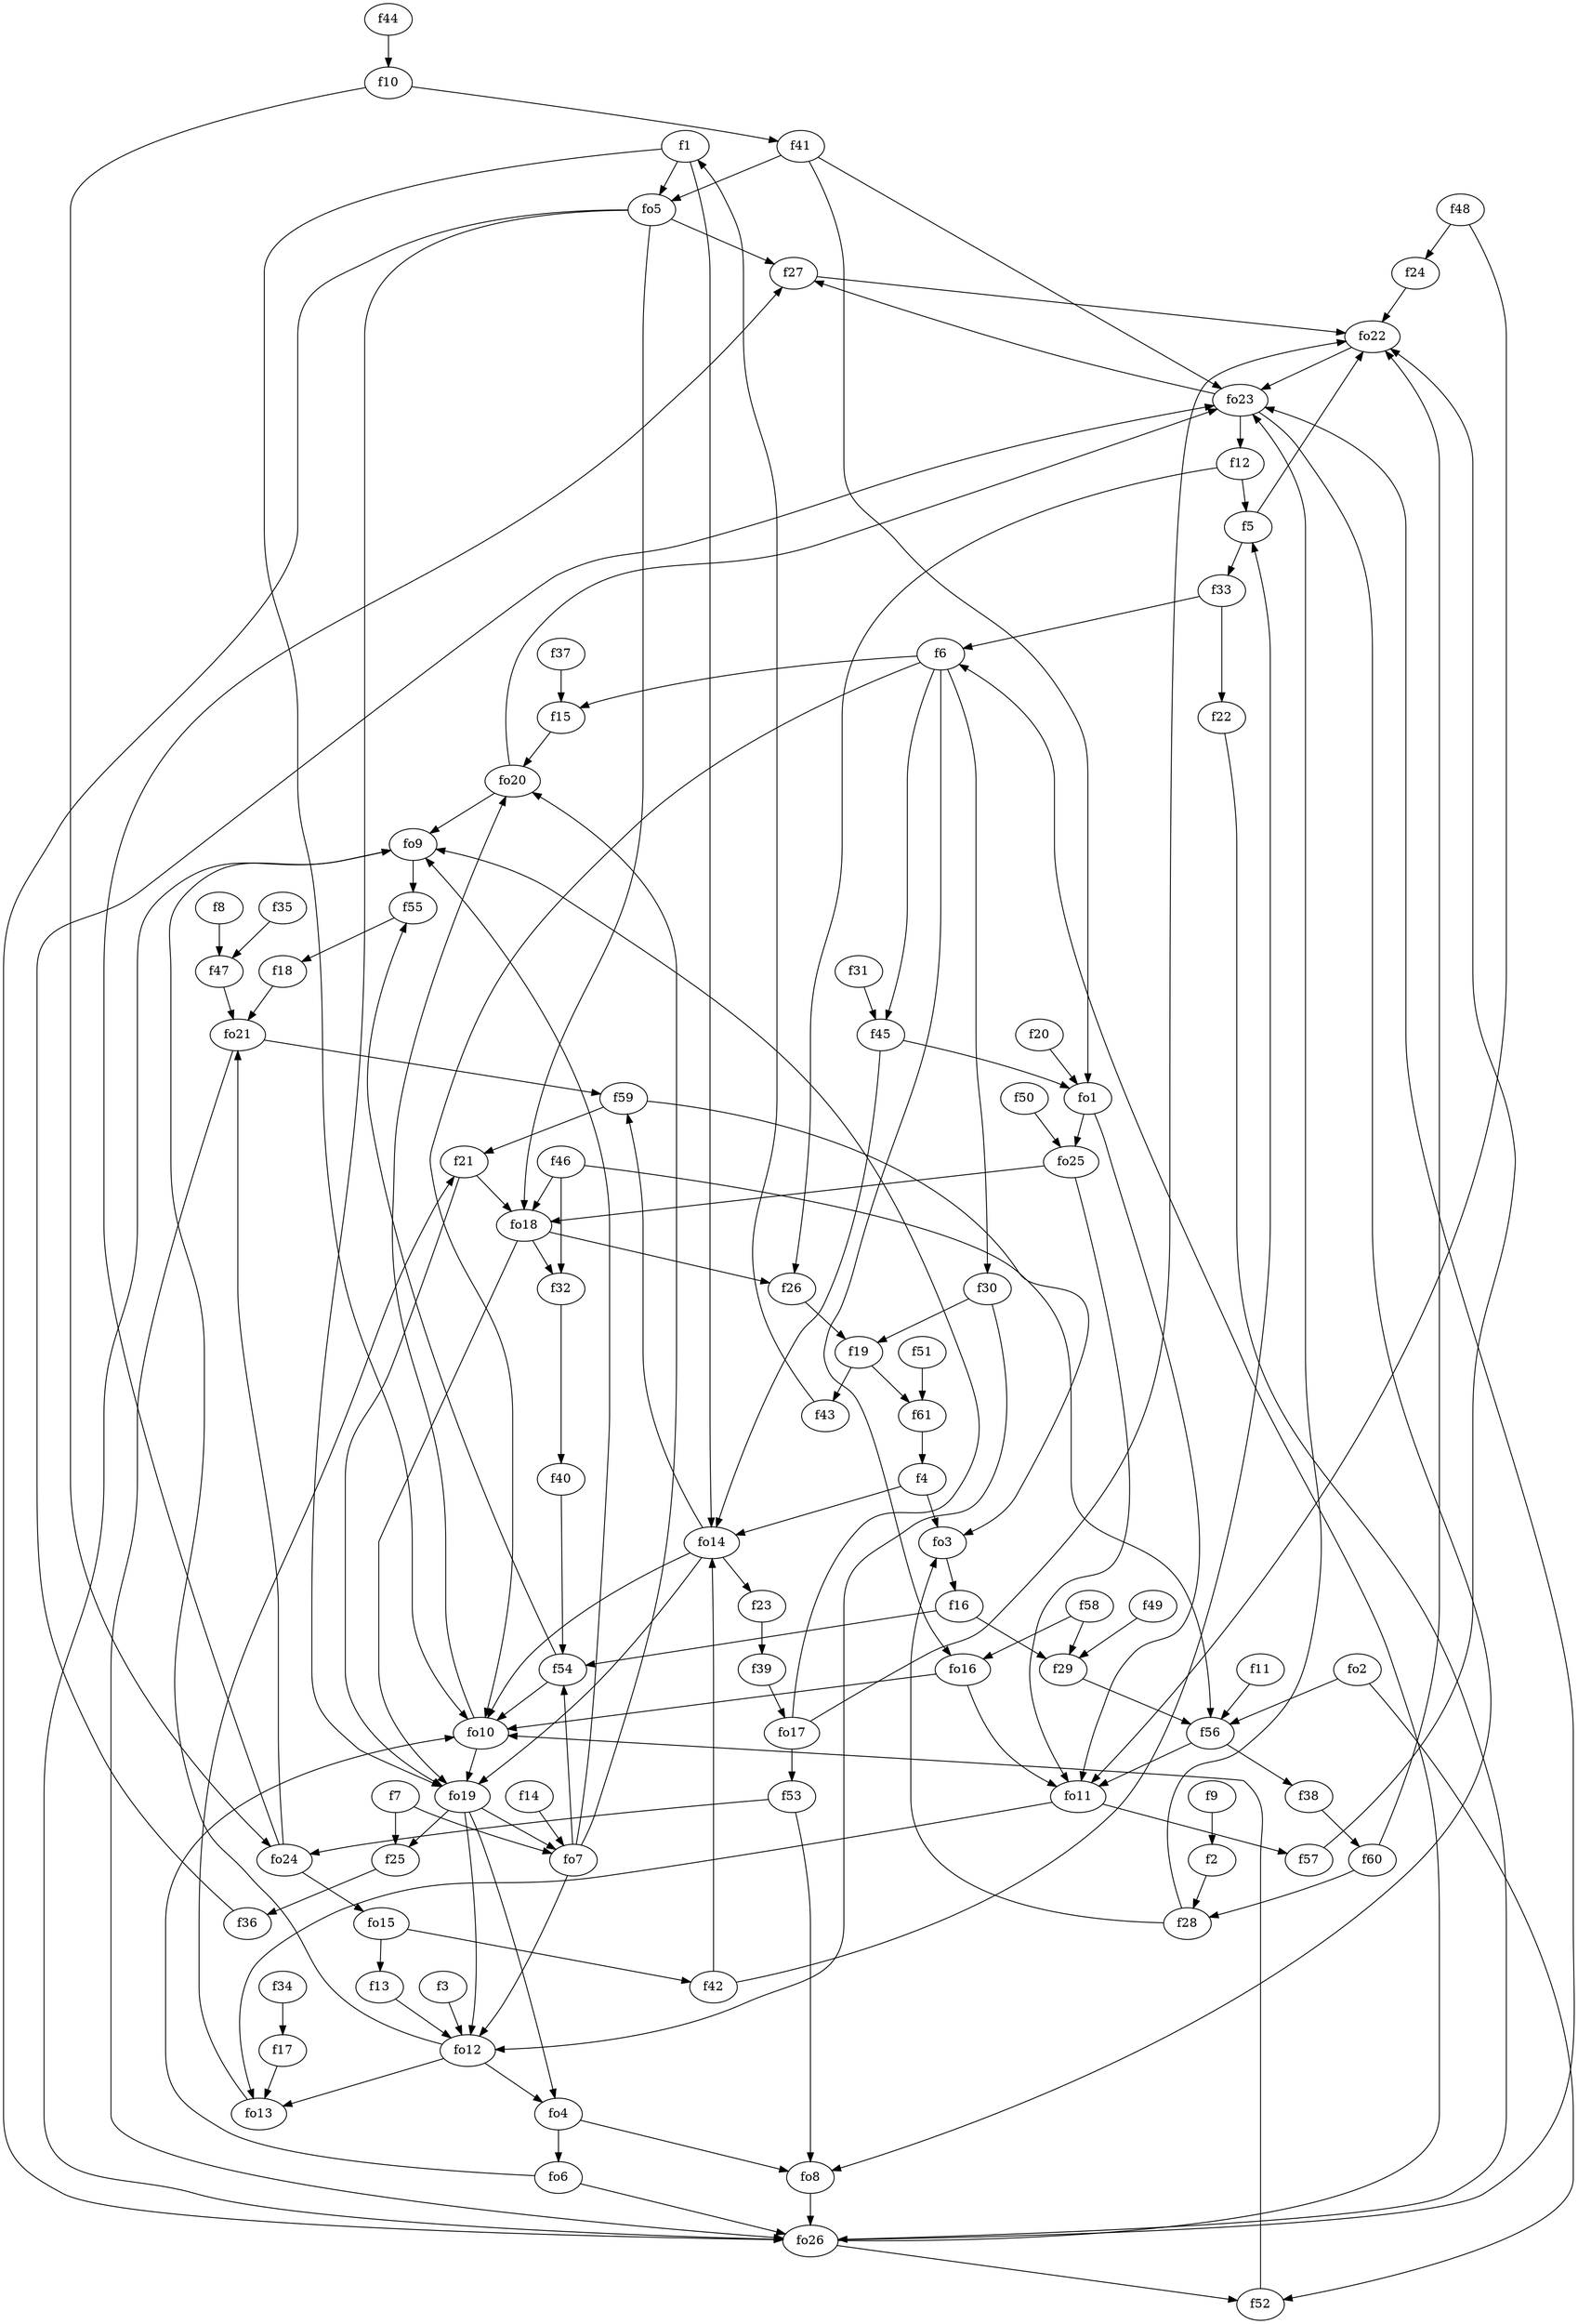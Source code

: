 strict digraph  {
f1;
f2;
f3;
f4;
f5;
f6;
f7;
f8;
f9;
f10;
f11;
f12;
f13;
f14;
f15;
f16;
f17;
f18;
f19;
f20;
f21;
f22;
f23;
f24;
f25;
f26;
f27;
f28;
f29;
f30;
f31;
f32;
f33;
f34;
f35;
f36;
f37;
f38;
f39;
f40;
f41;
f42;
f43;
f44;
f45;
f46;
f47;
f48;
f49;
f50;
f51;
f52;
f53;
f54;
f55;
f56;
f57;
f58;
f59;
f60;
f61;
fo1;
fo2;
fo3;
fo4;
fo5;
fo6;
fo7;
fo8;
fo9;
fo10;
fo11;
fo12;
fo13;
fo14;
fo15;
fo16;
fo17;
fo18;
fo19;
fo20;
fo21;
fo22;
fo23;
fo24;
fo25;
fo26;
f1 -> fo14  [weight=2];
f1 -> fo10  [weight=2];
f1 -> fo5  [weight=2];
f2 -> f28  [weight=2];
f3 -> fo12  [weight=2];
f4 -> fo14  [weight=2];
f4 -> fo3  [weight=2];
f5 -> f33  [weight=2];
f5 -> fo22  [weight=2];
f6 -> f30  [weight=2];
f6 -> fo16  [weight=2];
f6 -> fo10  [weight=2];
f6 -> f15  [weight=2];
f6 -> f45  [weight=2];
f7 -> fo7  [weight=2];
f7 -> f25  [weight=2];
f8 -> f47  [weight=2];
f9 -> f2  [weight=2];
f10 -> f41  [weight=2];
f10 -> fo24  [weight=2];
f11 -> f56  [weight=2];
f12 -> f5  [weight=2];
f12 -> f26  [weight=2];
f13 -> fo12  [weight=2];
f14 -> fo7  [weight=2];
f15 -> fo20  [weight=2];
f16 -> f54  [weight=2];
f16 -> f29  [weight=2];
f17 -> fo13  [weight=2];
f18 -> fo21  [weight=2];
f19 -> f43  [weight=2];
f19 -> f61  [weight=2];
f20 -> fo1  [weight=2];
f21 -> fo19  [weight=2];
f21 -> fo18  [weight=2];
f22 -> fo26  [weight=2];
f23 -> f39  [weight=2];
f24 -> fo22  [weight=2];
f25 -> f36  [weight=2];
f26 -> f19  [weight=2];
f27 -> fo22  [weight=2];
f28 -> fo3  [weight=2];
f28 -> fo23  [weight=2];
f29 -> f56  [weight=2];
f30 -> fo12  [weight=2];
f30 -> f19  [weight=2];
f31 -> f45  [weight=2];
f32 -> f40  [weight=2];
f33 -> f6  [weight=2];
f33 -> f22  [weight=2];
f34 -> f17  [weight=2];
f35 -> f47  [weight=2];
f36 -> fo23  [weight=2];
f37 -> f15  [weight=2];
f38 -> f60  [weight=2];
f39 -> fo17  [weight=2];
f40 -> f54  [weight=2];
f41 -> fo23  [weight=2];
f41 -> fo1  [weight=2];
f41 -> fo5  [weight=2];
f42 -> f5  [weight=2];
f42 -> fo14  [weight=2];
f43 -> f1  [weight=2];
f44 -> f10  [weight=2];
f45 -> fo14  [weight=2];
f45 -> fo1  [weight=2];
f46 -> f56  [weight=2];
f46 -> fo18  [weight=2];
f46 -> f32  [weight=2];
f47 -> fo21  [weight=2];
f48 -> fo11  [weight=2];
f48 -> f24  [weight=2];
f49 -> f29  [weight=2];
f50 -> fo25  [weight=2];
f51 -> f61  [weight=2];
f52 -> fo10  [weight=2];
f53 -> fo8  [weight=2];
f53 -> fo24  [weight=2];
f54 -> f55  [weight=2];
f54 -> fo10  [weight=2];
f55 -> f18  [weight=2];
f56 -> f38  [weight=2];
f56 -> fo11  [weight=2];
f57 -> fo22  [weight=2];
f58 -> fo16  [weight=2];
f58 -> f29  [weight=2];
f59 -> f21  [weight=2];
f59 -> fo3  [weight=2];
f60 -> f28  [weight=2];
f60 -> fo22  [weight=2];
f61 -> f4  [weight=2];
fo1 -> fo25  [weight=2];
fo1 -> fo11  [weight=2];
fo2 -> f56  [weight=2];
fo2 -> f52  [weight=2];
fo3 -> f16  [weight=2];
fo4 -> fo6  [weight=2];
fo4 -> fo8  [weight=2];
fo5 -> fo19  [weight=2];
fo5 -> fo26  [weight=2];
fo5 -> f27  [weight=2];
fo5 -> fo18  [weight=2];
fo6 -> fo10  [weight=2];
fo6 -> fo26  [weight=2];
fo7 -> fo9  [weight=2];
fo7 -> fo12  [weight=2];
fo7 -> fo20  [weight=2];
fo7 -> f54  [weight=2];
fo8 -> fo26  [weight=2];
fo9 -> f55  [weight=2];
fo9 -> fo26  [weight=2];
fo10 -> fo20  [weight=2];
fo10 -> fo19  [weight=2];
fo11 -> f57  [weight=2];
fo11 -> fo13  [weight=2];
fo12 -> fo9  [weight=2];
fo12 -> fo13  [weight=2];
fo12 -> fo4  [weight=2];
fo13 -> f21  [weight=2];
fo14 -> f23  [weight=2];
fo14 -> f59  [weight=2];
fo14 -> fo10  [weight=2];
fo14 -> fo19  [weight=2];
fo15 -> f13  [weight=2];
fo15 -> f42  [weight=2];
fo16 -> fo10  [weight=2];
fo16 -> fo11  [weight=2];
fo17 -> fo9  [weight=2];
fo17 -> fo22  [weight=2];
fo17 -> f53  [weight=2];
fo18 -> f32  [weight=2];
fo18 -> fo19  [weight=2];
fo18 -> f26  [weight=2];
fo19 -> fo7  [weight=2];
fo19 -> fo12  [weight=2];
fo19 -> f25  [weight=2];
fo19 -> fo4  [weight=2];
fo20 -> fo23  [weight=2];
fo20 -> fo9  [weight=2];
fo21 -> fo26  [weight=2];
fo21 -> f59  [weight=2];
fo22 -> fo23  [weight=2];
fo23 -> fo8  [weight=2];
fo23 -> f12  [weight=2];
fo23 -> f27  [weight=2];
fo24 -> fo15  [weight=2];
fo24 -> f27  [weight=2];
fo24 -> fo21  [weight=2];
fo25 -> fo18  [weight=2];
fo25 -> fo11  [weight=2];
fo26 -> f52  [weight=2];
fo26 -> fo23  [weight=2];
fo26 -> f6  [weight=2];
}
